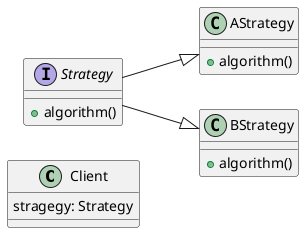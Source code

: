 @startuml

left to right direction

class Client {
  stragegy: Strategy
}

interface Strategy {
  +algorithm()
}

class AStrategy {
  +algorithm()
}

class BStrategy {
  +algorithm()
}

Strategy --|> AStrategy
Strategy --|> BStrategy

@enduml